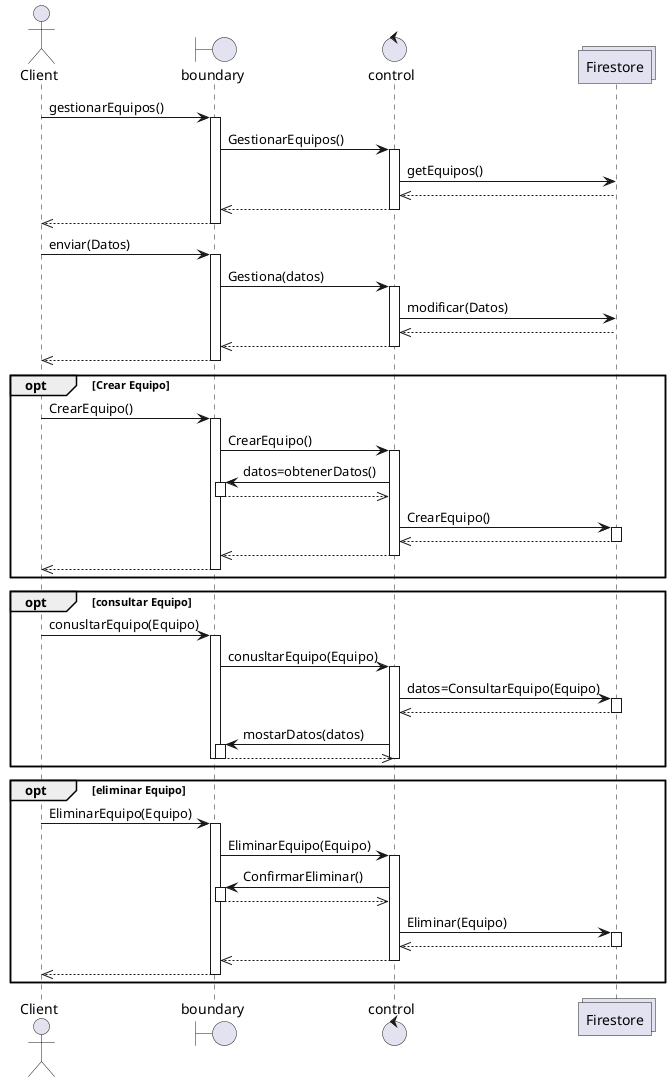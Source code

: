 @startuml GestionarEquipo
actor "Client" as Administrador 
boundary boundary
control control
collections Firestore as Usuarios 
Administrador->boundary: gestionarEquipos()
activate boundary
boundary->control:GestionarEquipos()
activate control
control->Usuarios:getEquipos()
control<<--Usuarios
deactivate Usuarios
boundary<<--control
deactivate control
Administrador<<--boundary
deactivate boundary

Administrador->boundary: enviar(Datos)
activate boundary
boundary->control:Gestiona(datos)
activate control
control->Usuarios:modificar(Datos)
control<<--Usuarios
deactivate Usuarios
boundary<<--control
deactivate control
Administrador<<--boundary
deactivate boundary


opt Crear Equipo
    Administrador->boundary: CrearEquipo()
    activate boundary
    boundary->control:CrearEquipo()
    activate control
    boundary<-control:datos=obtenerDatos()
    activate boundary
    boundary-->>control
    deactivate boundary
    control->Usuarios:CrearEquipo()
    activate Usuarios
    control<<--Usuarios
    deactivate Usuarios
    boundary <<-- control
    deactivate control
    Administrador<<--boundary
    deactivate boundary
end


opt consultar Equipo
    Administrador->boundary: conusltarEquipo(Equipo)
    activate boundary
    boundary->control:conusltarEquipo(Equipo)
    activate control
    control->Usuarios:datos=ConsultarEquipo(Equipo)
    activate Usuarios
    control<<--Usuarios
    deactivate Usuarios
    boundary <- control:mostarDatos(datos)
    activate boundary
    boundary-->>control
    deactivate boundary
    deactivate control
    deactivate boundary
end


opt eliminar Equipo
    Administrador->boundary: EliminarEquipo(Equipo)
    activate boundary
    boundary->control:EliminarEquipo(Equipo)
    activate control
    boundary<-control:ConfirmarEliminar()
    activate boundary
    boundary-->>control
    deactivate boundary
    control->Usuarios:Eliminar(Equipo)
    activate Usuarios
    control<<--Usuarios
    deactivate Usuarios
    boundary <<-- control
    deactivate control
    Administrador<<--boundary
    deactivate boundary
end


@enduml